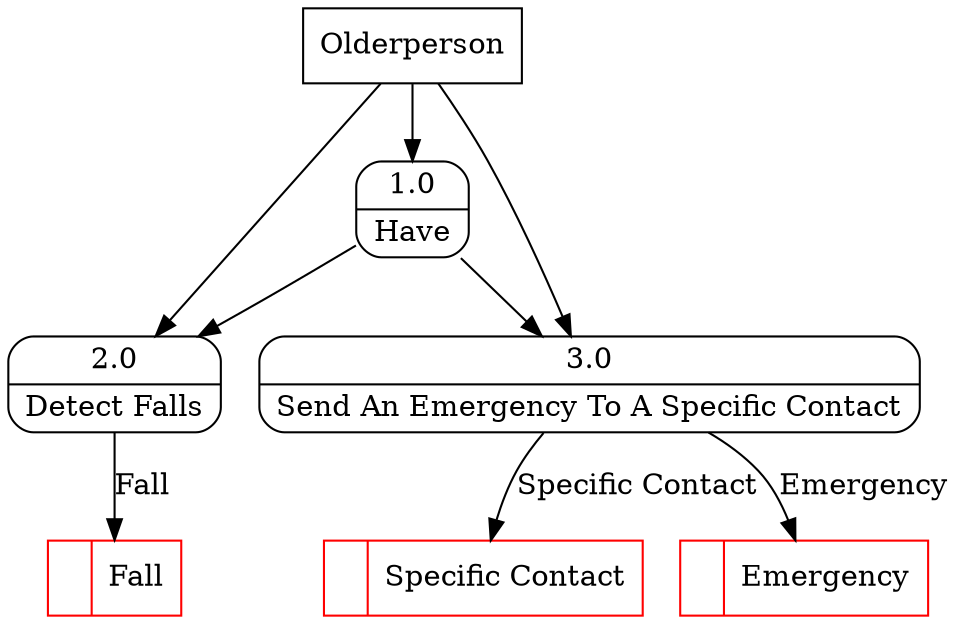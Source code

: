 digraph dfd2{ 
node[shape=record]
200 [label="<f0>  |<f1> Fall " color=red];
201 [label="<f0>  |<f1> Emergency " color=red];
202 [label="<f0>  |<f1> Specific Contact " color=red];
203 [label="Olderperson" shape=box];
204 [label="{<f0> 1.0|<f1> Have }" shape=Mrecord];
205 [label="{<f0> 2.0|<f1> Detect Falls }" shape=Mrecord];
206 [label="{<f0> 3.0|<f1> Send An Emergency To A Specific Contact }" shape=Mrecord];
203 -> 204
203 -> 205
203 -> 206
204 -> 205
204 -> 206
205 -> 200 [label="Fall"]
206 -> 201 [label="Emergency"]
206 -> 202 [label="Specific Contact"]
}
